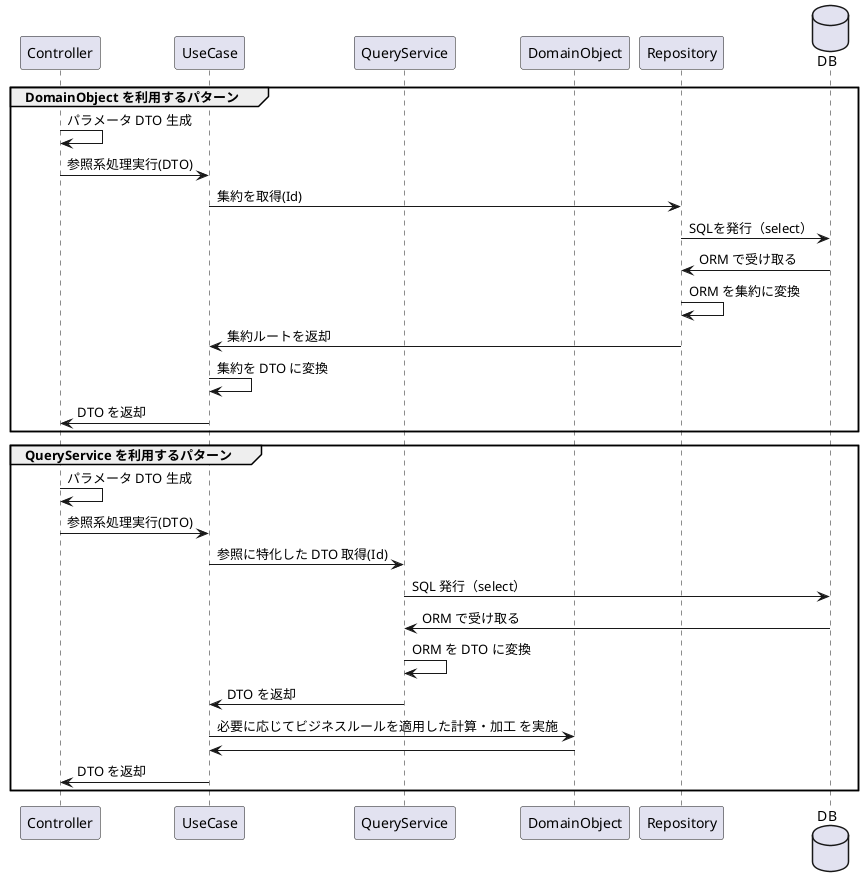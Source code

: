 @startuml LayerStructure_QueryFlow

participant Controller
participant UseCase
participant QueryService
participant DomainObject
participant Repository
database DB

group DomainObject を利用するパターン
    Controller -> Controller: パラメータ DTO 生成
    Controller -> UseCase: 参照系処理実行(DTO)
    UseCase -> Repository: 集約を取得(Id)
    Repository -> DB: SQLを発行（select）
    DB -> Repository: ORM で受け取る
    Repository -> Repository: ORM を集約に変換
    Repository -> UseCase: 集約ルートを返却
    UseCase -> UseCase: 集約を DTO に変換
    UseCase -> Controller: DTO を返却
end

group QueryService を利用するパターン
    Controller -> Controller: パラメータ DTO 生成
    Controller -> UseCase: 参照系処理実行(DTO)
    UseCase -> QueryService: 参照に特化した DTO 取得(Id)
    QueryService -> DB: SQL 発行（select）
    DB -> QueryService: ORM で受け取る
    QueryService -> QueryService: ORM を DTO に変換
    QueryService -> UseCase: DTO を返却
    UseCase -> DomainObject: 必要に応じてビジネスルールを適用した計算・加工 を実施
    DomainObject -> UseCase
    UseCase -> Controller: DTO を返却
end

@enduml